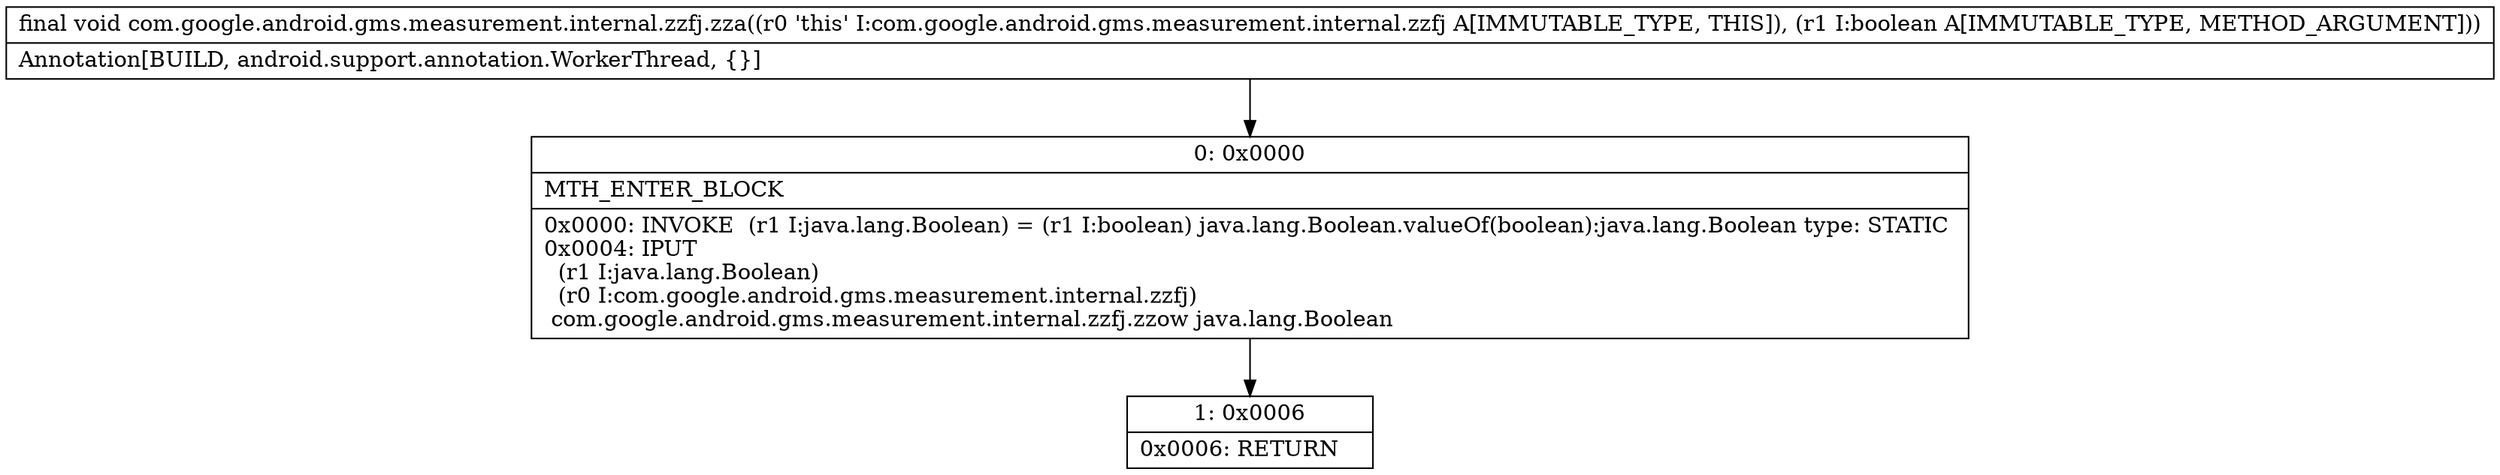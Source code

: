digraph "CFG forcom.google.android.gms.measurement.internal.zzfj.zza(Z)V" {
Node_0 [shape=record,label="{0\:\ 0x0000|MTH_ENTER_BLOCK\l|0x0000: INVOKE  (r1 I:java.lang.Boolean) = (r1 I:boolean) java.lang.Boolean.valueOf(boolean):java.lang.Boolean type: STATIC \l0x0004: IPUT  \l  (r1 I:java.lang.Boolean)\l  (r0 I:com.google.android.gms.measurement.internal.zzfj)\l com.google.android.gms.measurement.internal.zzfj.zzow java.lang.Boolean \l}"];
Node_1 [shape=record,label="{1\:\ 0x0006|0x0006: RETURN   \l}"];
MethodNode[shape=record,label="{final void com.google.android.gms.measurement.internal.zzfj.zza((r0 'this' I:com.google.android.gms.measurement.internal.zzfj A[IMMUTABLE_TYPE, THIS]), (r1 I:boolean A[IMMUTABLE_TYPE, METHOD_ARGUMENT]))  | Annotation[BUILD, android.support.annotation.WorkerThread, \{\}]\l}"];
MethodNode -> Node_0;
Node_0 -> Node_1;
}

